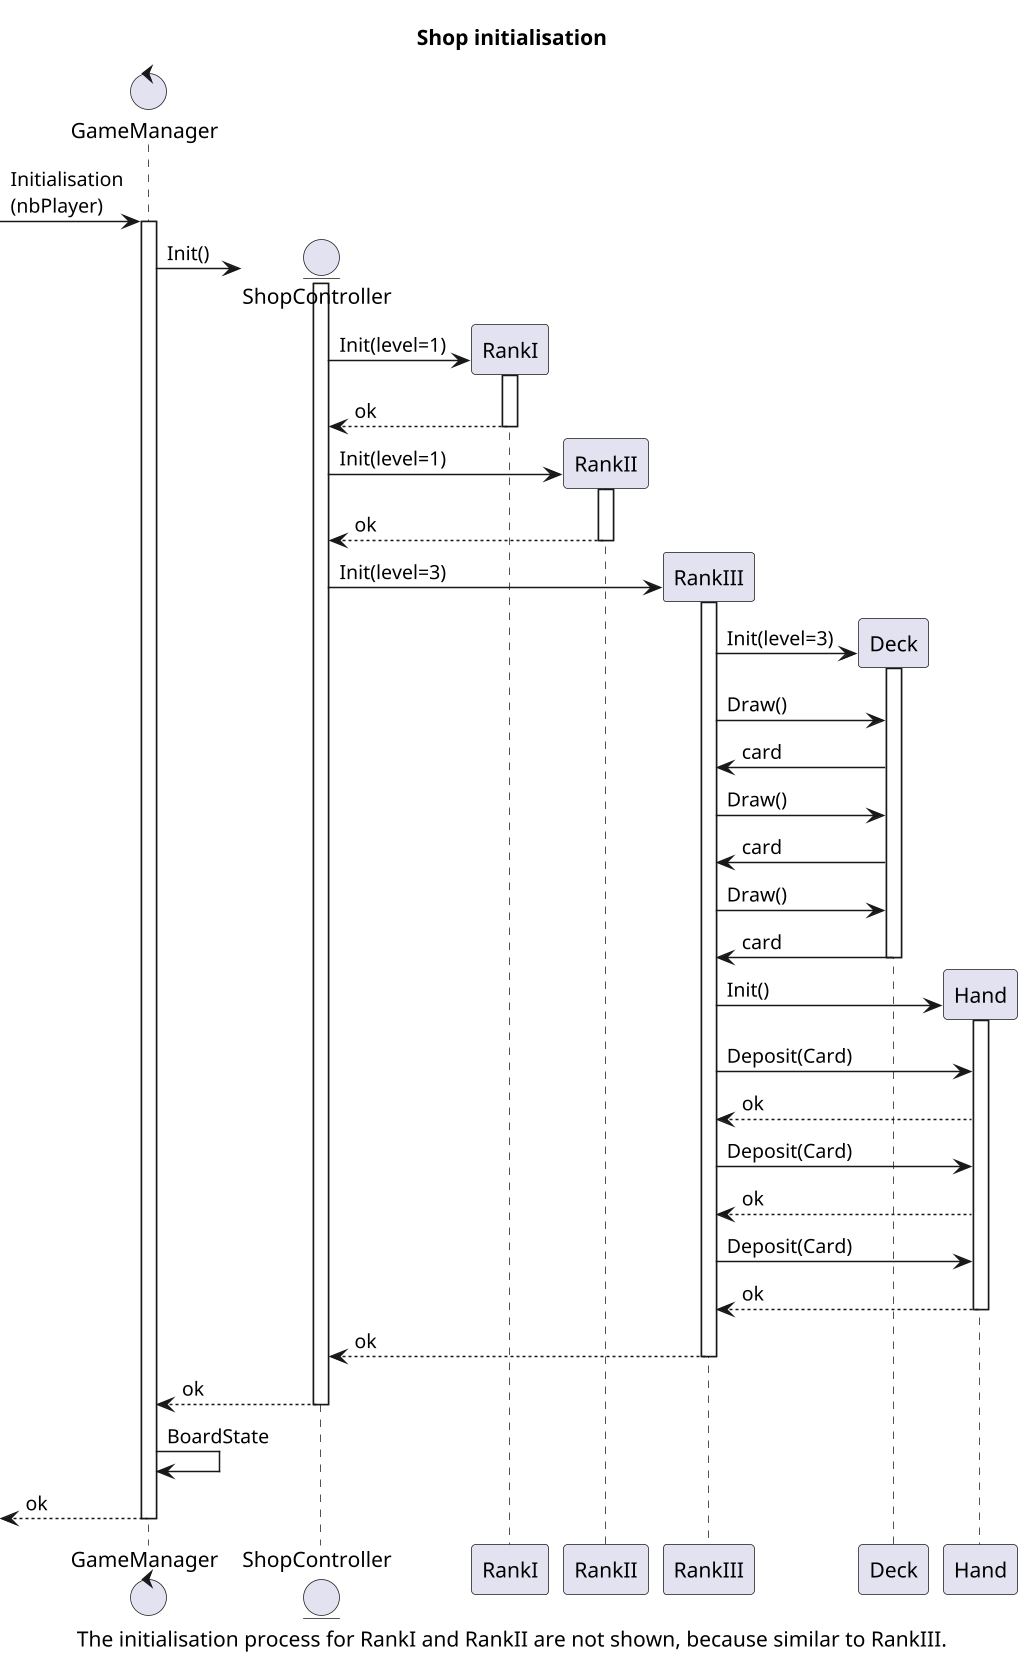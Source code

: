 @startuml Sequence Diagram
title Shop initialisation
caption The initialisation process for RankI and RankII are not shown, because similar to RankIII.
scale 1.5

control GameManager
entity ShopController
participant RankI
participant RankII
participant RankIII

[-> GameManager : Initialisation\n(nbPlayer)
activate GameManager

GameManager -> ShopController **: Init()
activate ShopController

ShopController -> RankI**: Init(level=1)
activate RankI
ShopController <-- RankI : ok
deactivate RankI

ShopController -> RankII**: Init(level=1)
activate RankII
ShopController <-- RankII : ok
deactivate RankII

ShopController -> RankIII** : Init(level=3)
activate RankIII

RankIII -> Deck** : Init(level=3)
activate Deck
RankIII -> Deck : Draw()
RankIII <- Deck : card
RankIII -> Deck : Draw()
RankIII <- Deck : card
RankIII -> Deck : Draw()
RankIII <- Deck : card
deactivate Deck

RankIII -> Hand** : Init()
activate Hand
RankIII -> Hand : Deposit(Card)
RankIII <-- Hand : ok
RankIII -> Hand : Deposit(Card)
RankIII <-- Hand : ok
RankIII -> Hand : Deposit(Card)
RankIII <-- Hand : ok
deactivate Hand

ShopController <-- RankIII : ok
deactivate RankIII

GameManager <-- ShopController : ok
deactivate ShopController

GameManager -> GameManager : BoardState
[<-- GameManager : ok
deactivate GameManager


@enduml
